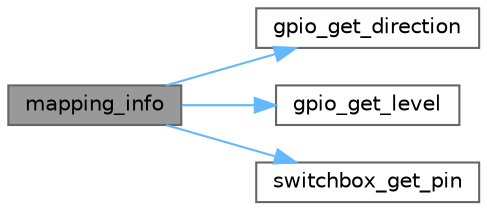 digraph "mapping_info"
{
 // LATEX_PDF_SIZE
  bgcolor="transparent";
  edge [fontname=Helvetica,fontsize=10,labelfontname=Helvetica,labelfontsize=10];
  node [fontname=Helvetica,fontsize=10,shape=box,height=0.2,width=0.4];
  rankdir="LR";
  Node1 [id="Node000001",label="mapping_info",height=0.2,width=0.4,color="gray40", fillcolor="grey60", style="filled", fontcolor="black",tooltip="Displays a table to see where all pins have been mapped, what channels have been linked where and the..."];
  Node1 -> Node2 [id="edge1_Node000001_Node000002",color="steelblue1",style="solid",tooltip=" "];
  Node2 [id="Node000002",label="gpio_get_direction",height=0.2,width=0.4,color="grey40", fillcolor="white", style="filled",URL="$empty-library_2gpio_8c.html#a783b475bfefd5d4cf8296fa864d544a0",tooltip=" "];
  Node1 -> Node3 [id="edge2_Node000001_Node000003",color="steelblue1",style="solid",tooltip=" "];
  Node3 [id="Node000003",label="gpio_get_level",height=0.2,width=0.4,color="grey40", fillcolor="white", style="filled",URL="$empty-library_2gpio_8c.html#a939422be5ec42d4d24d952839206ec0f",tooltip=" "];
  Node1 -> Node4 [id="edge3_Node000001_Node000004",color="steelblue1",style="solid",tooltip=" "];
  Node4 [id="Node000004",label="switchbox_get_pin",height=0.2,width=0.4,color="grey40", fillcolor="white", style="filled",URL="$empty-library_2switchbox_8c.html#a4e48d9620da3e799ae9c2eb2583319dc",tooltip=" "];
}
